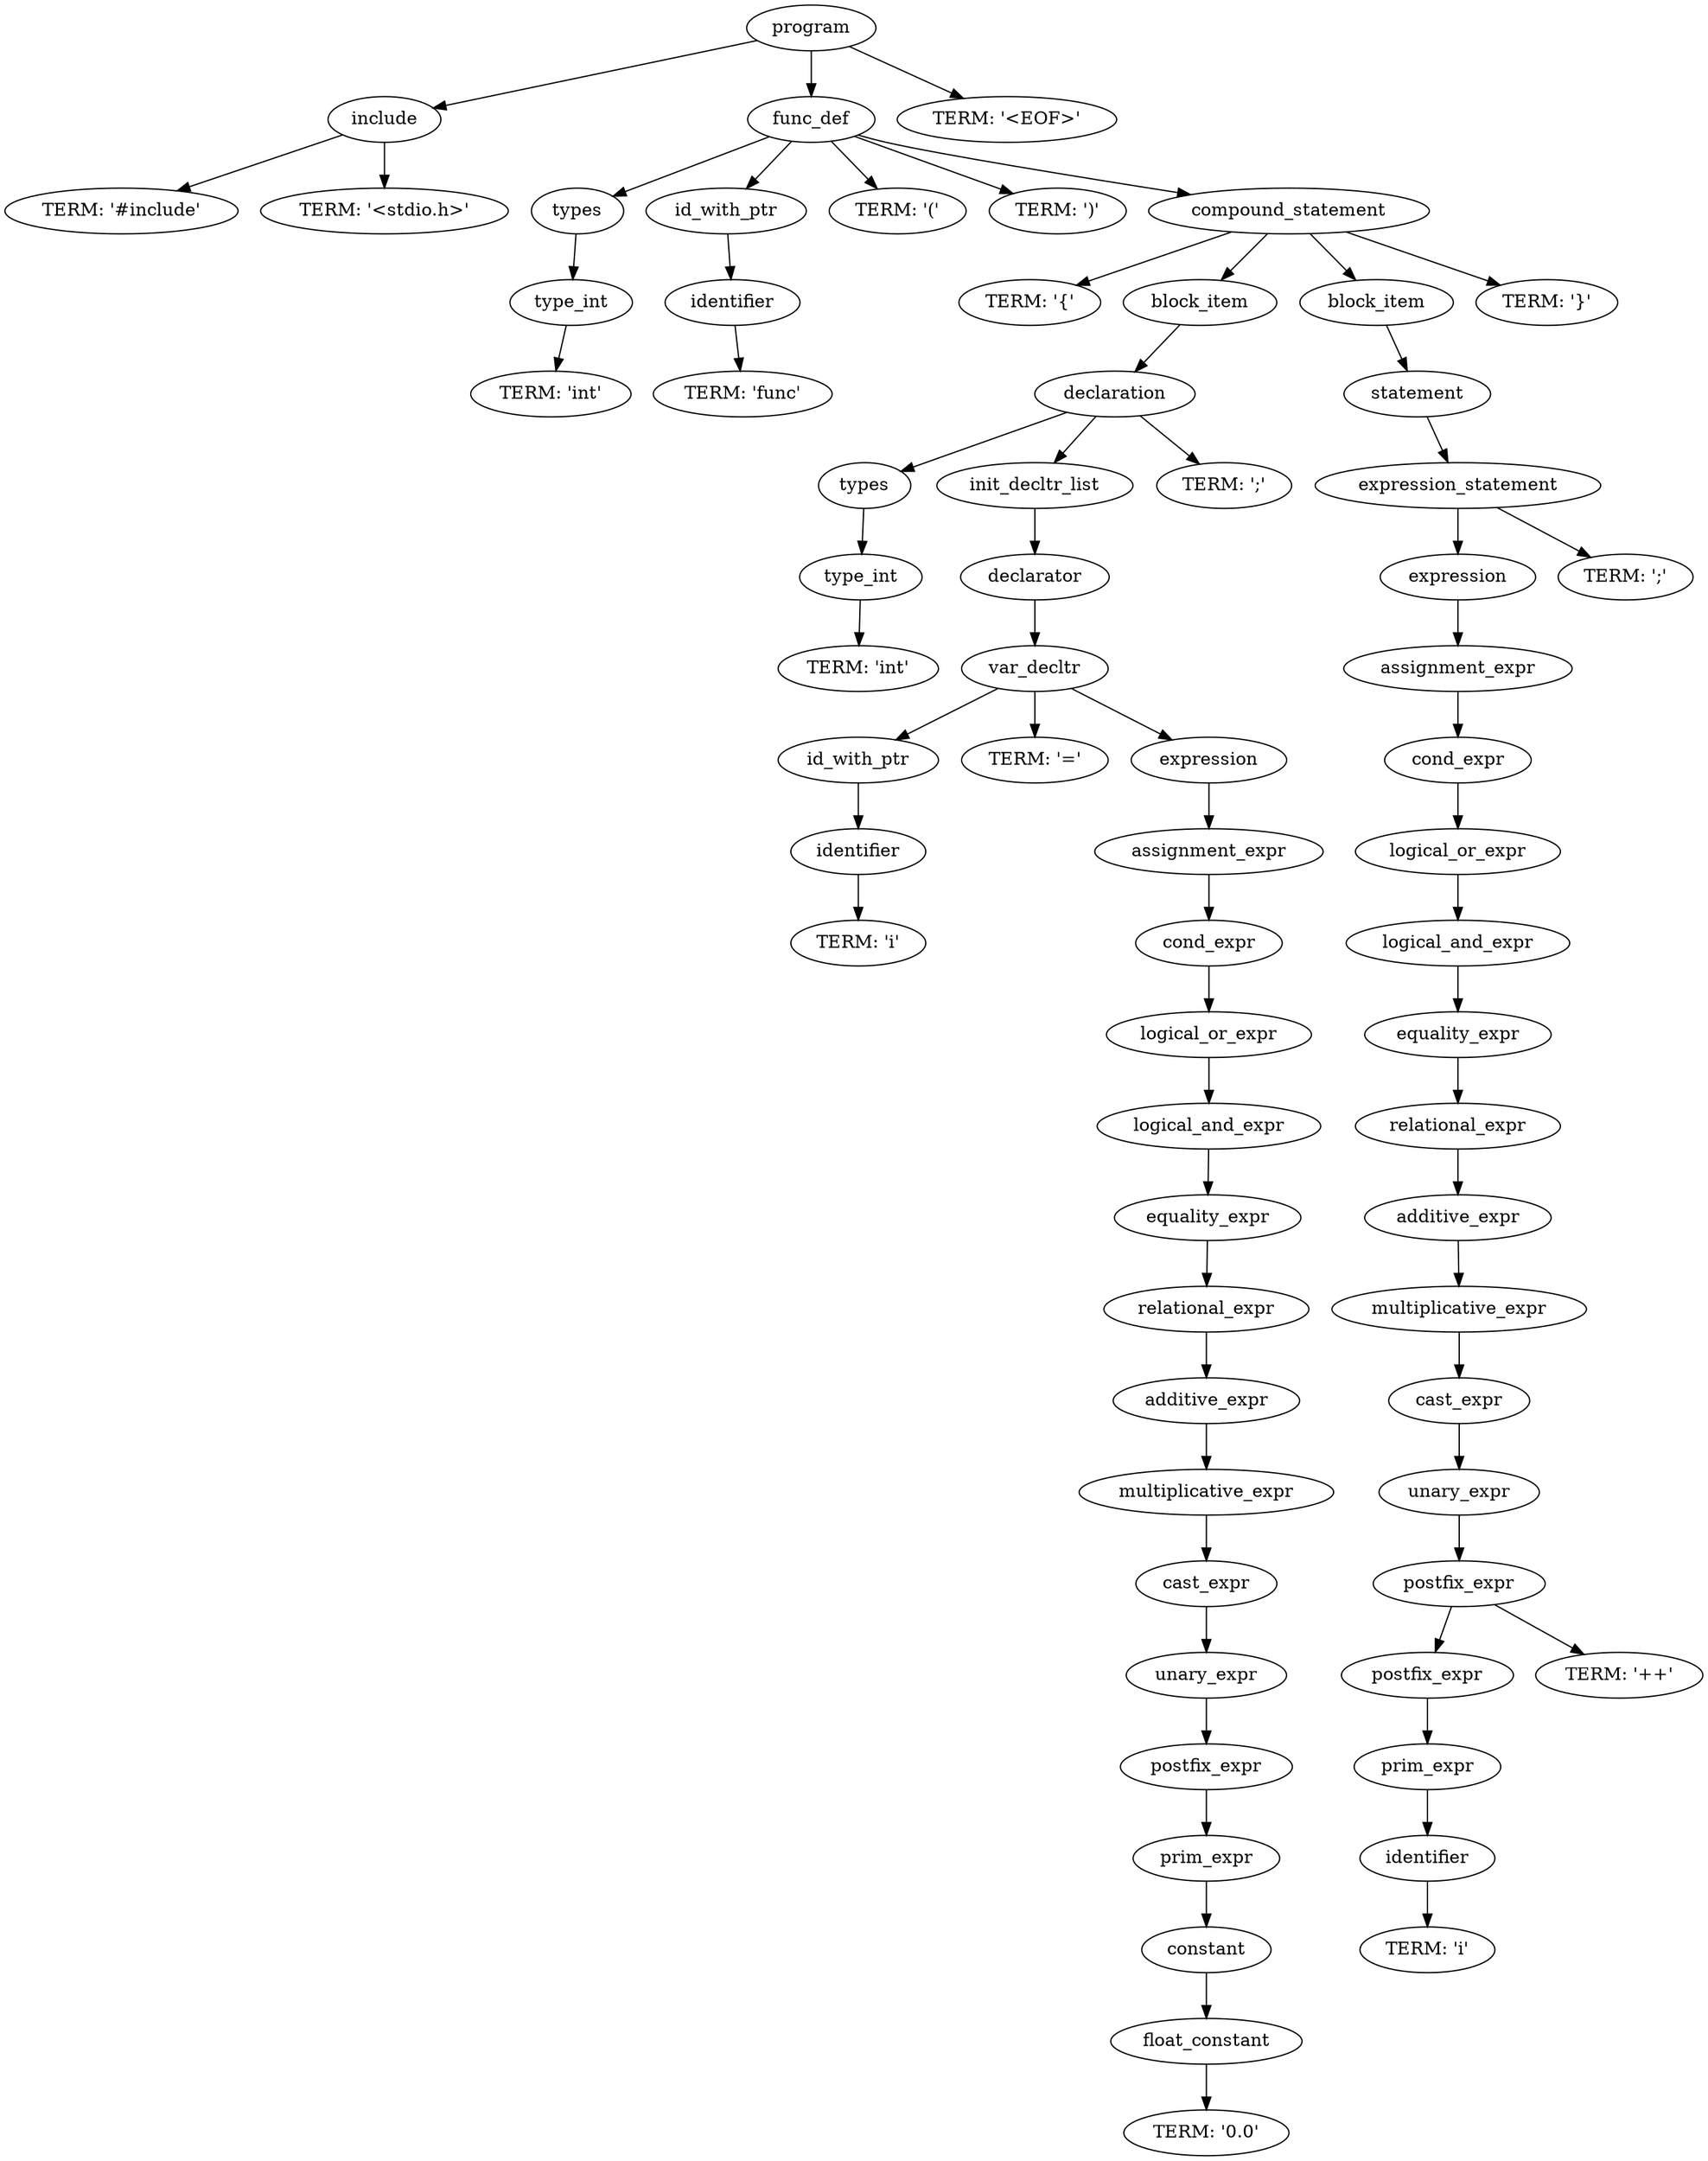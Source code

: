 digraph G {
	0 [label="program"];
	0 -> 1;
	1 [label="include"];
	1 -> 2;
	2 [label="TERM: '#include'"];
	1 -> 3;
	3 [label="TERM: '<stdio.h>'"];
	0 -> 4;
	4 [label="func_def"];
	4 -> 5;
	5 [label="types"];
	5 -> 6;
	6 [label="type_int"];
	6 -> 7;
	7 [label="TERM: 'int'"];
	4 -> 8;
	8 [label="id_with_ptr"];
	8 -> 9;
	9 [label="identifier"];
	9 -> 10;
	10 [label="TERM: 'func'"];
	4 -> 11;
	11 [label="TERM: '('"];
	4 -> 12;
	12 [label="TERM: ')'"];
	4 -> 13;
	13 [label="compound_statement"];
	13 -> 14;
	14 [label="TERM: '{'"];
	13 -> 15;
	15 [label="block_item"];
	15 -> 16;
	16 [label="declaration"];
	16 -> 17;
	17 [label="types"];
	17 -> 18;
	18 [label="type_int"];
	18 -> 19;
	19 [label="TERM: 'int'"];
	16 -> 20;
	20 [label="init_decltr_list"];
	20 -> 21;
	21 [label="declarator"];
	21 -> 22;
	22 [label="var_decltr"];
	22 -> 23;
	23 [label="id_with_ptr"];
	23 -> 24;
	24 [label="identifier"];
	24 -> 25;
	25 [label="TERM: 'i'"];
	22 -> 26;
	26 [label="TERM: '='"];
	22 -> 27;
	27 [label="expression"];
	27 -> 28;
	28 [label="assignment_expr"];
	28 -> 29;
	29 [label="cond_expr"];
	29 -> 30;
	30 [label="logical_or_expr"];
	30 -> 31;
	31 [label="logical_and_expr"];
	31 -> 32;
	32 [label="equality_expr"];
	32 -> 33;
	33 [label="relational_expr"];
	33 -> 34;
	34 [label="additive_expr"];
	34 -> 35;
	35 [label="multiplicative_expr"];
	35 -> 36;
	36 [label="cast_expr"];
	36 -> 37;
	37 [label="unary_expr"];
	37 -> 38;
	38 [label="postfix_expr"];
	38 -> 39;
	39 [label="prim_expr"];
	39 -> 40;
	40 [label="constant"];
	40 -> 41;
	41 [label="float_constant"];
	41 -> 42;
	42 [label="TERM: '0.0'"];
	16 -> 43;
	43 [label="TERM: ';'"];
	13 -> 44;
	44 [label="block_item"];
	44 -> 45;
	45 [label="statement"];
	45 -> 46;
	46 [label="expression_statement"];
	46 -> 47;
	47 [label="expression"];
	47 -> 48;
	48 [label="assignment_expr"];
	48 -> 49;
	49 [label="cond_expr"];
	49 -> 50;
	50 [label="logical_or_expr"];
	50 -> 51;
	51 [label="logical_and_expr"];
	51 -> 52;
	52 [label="equality_expr"];
	52 -> 53;
	53 [label="relational_expr"];
	53 -> 54;
	54 [label="additive_expr"];
	54 -> 55;
	55 [label="multiplicative_expr"];
	55 -> 56;
	56 [label="cast_expr"];
	56 -> 57;
	57 [label="unary_expr"];
	57 -> 58;
	58 [label="postfix_expr"];
	58 -> 59;
	59 [label="postfix_expr"];
	59 -> 60;
	60 [label="prim_expr"];
	60 -> 61;
	61 [label="identifier"];
	61 -> 62;
	62 [label="TERM: 'i'"];
	58 -> 63;
	63 [label="TERM: '++'"];
	46 -> 64;
	64 [label="TERM: ';'"];
	13 -> 65;
	65 [label="TERM: '}'"];
	0 -> 66;
	66 [label="TERM: '<EOF>'"];
}
